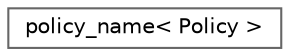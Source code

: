 digraph "类继承关系图"
{
 // LATEX_PDF_SIZE
  bgcolor="transparent";
  edge [fontname=Helvetica,fontsize=10,labelfontname=Helvetica,labelfontsize=10];
  node [fontname=Helvetica,fontsize=10,shape=box,height=0.2,width=0.4];
  rankdir="LR";
  Node0 [id="Node000000",label="policy_name\< Policy \>",height=0.2,width=0.4,color="grey40", fillcolor="white", style="filled",URL="$structpolicy__name.html",tooltip=" "];
}
